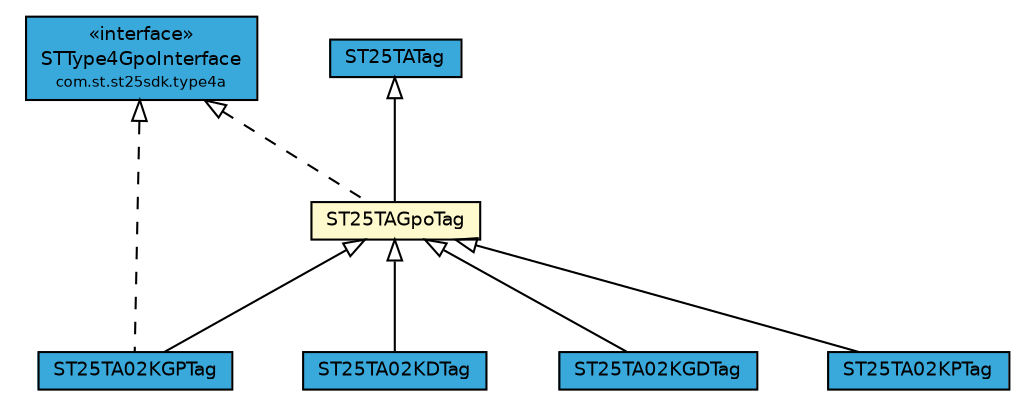 #!/usr/local/bin/dot
#
# Class diagram 
# Generated by UMLGraph version R5_7_2-3-gee82a7 (http://www.umlgraph.org/)
#

digraph G {
	edge [fontname="Helvetica",fontsize=10,labelfontname="Helvetica",labelfontsize=10];
	node [fontname="Helvetica",fontsize=10,shape=plaintext];
	nodesep=0.25;
	ranksep=0.5;
	// com.st.st25sdk.type4a.STType4GpoInterface
	c23527 [label=<<table title="com.st.st25sdk.type4a.STType4GpoInterface" border="0" cellborder="1" cellspacing="0" cellpadding="2" port="p" bgcolor="#39a9dc" href="../STType4GpoInterface.html">
		<tr><td><table border="0" cellspacing="0" cellpadding="1">
<tr><td align="center" balign="center"> &#171;interface&#187; </td></tr>
<tr><td align="center" balign="center"> STType4GpoInterface </td></tr>
<tr><td align="center" balign="center"><font point-size="7.0"> com.st.st25sdk.type4a </font></td></tr>
		</table></td></tr>
		</table>>, URL="../STType4GpoInterface.html", fontname="Helvetica", fontcolor="black", fontsize=9.0];
	// com.st.st25sdk.type4a.st25ta.ST25TA02KDTag
	c23547 [label=<<table title="com.st.st25sdk.type4a.st25ta.ST25TA02KDTag" border="0" cellborder="1" cellspacing="0" cellpadding="2" port="p" bgcolor="#39a9dc" href="./ST25TA02KDTag.html">
		<tr><td><table border="0" cellspacing="0" cellpadding="1">
<tr><td align="center" balign="center"> ST25TA02KDTag </td></tr>
		</table></td></tr>
		</table>>, URL="./ST25TA02KDTag.html", fontname="Helvetica", fontcolor="black", fontsize=9.0];
	// com.st.st25sdk.type4a.st25ta.ST25TATag
	c23550 [label=<<table title="com.st.st25sdk.type4a.st25ta.ST25TATag" border="0" cellborder="1" cellspacing="0" cellpadding="2" port="p" bgcolor="#39a9dc" href="./ST25TATag.html">
		<tr><td><table border="0" cellspacing="0" cellpadding="1">
<tr><td align="center" balign="center"> ST25TATag </td></tr>
		</table></td></tr>
		</table>>, URL="./ST25TATag.html", fontname="Helvetica", fontcolor="black", fontsize=9.0];
	// com.st.st25sdk.type4a.st25ta.ST25TA02KGDTag
	c23552 [label=<<table title="com.st.st25sdk.type4a.st25ta.ST25TA02KGDTag" border="0" cellborder="1" cellspacing="0" cellpadding="2" port="p" bgcolor="#39a9dc" href="./ST25TA02KGDTag.html">
		<tr><td><table border="0" cellspacing="0" cellpadding="1">
<tr><td align="center" balign="center"> ST25TA02KGDTag </td></tr>
		</table></td></tr>
		</table>>, URL="./ST25TA02KGDTag.html", fontname="Helvetica", fontcolor="black", fontsize=9.0];
	// com.st.st25sdk.type4a.st25ta.ST25TA02KPTag
	c23553 [label=<<table title="com.st.st25sdk.type4a.st25ta.ST25TA02KPTag" border="0" cellborder="1" cellspacing="0" cellpadding="2" port="p" bgcolor="#39a9dc" href="./ST25TA02KPTag.html">
		<tr><td><table border="0" cellspacing="0" cellpadding="1">
<tr><td align="center" balign="center"> ST25TA02KPTag </td></tr>
		</table></td></tr>
		</table>>, URL="./ST25TA02KPTag.html", fontname="Helvetica", fontcolor="black", fontsize=9.0];
	// com.st.st25sdk.type4a.st25ta.ST25TA02KGPTag
	c23554 [label=<<table title="com.st.st25sdk.type4a.st25ta.ST25TA02KGPTag" border="0" cellborder="1" cellspacing="0" cellpadding="2" port="p" bgcolor="#39a9dc" href="./ST25TA02KGPTag.html">
		<tr><td><table border="0" cellspacing="0" cellpadding="1">
<tr><td align="center" balign="center"> ST25TA02KGPTag </td></tr>
		</table></td></tr>
		</table>>, URL="./ST25TA02KGPTag.html", fontname="Helvetica", fontcolor="black", fontsize=9.0];
	// com.st.st25sdk.type4a.st25ta.ST25TAGpoTag
	c23557 [label=<<table title="com.st.st25sdk.type4a.st25ta.ST25TAGpoTag" border="0" cellborder="1" cellspacing="0" cellpadding="2" port="p" bgcolor="lemonChiffon" href="./ST25TAGpoTag.html">
		<tr><td><table border="0" cellspacing="0" cellpadding="1">
<tr><td align="center" balign="center"> ST25TAGpoTag </td></tr>
		</table></td></tr>
		</table>>, URL="./ST25TAGpoTag.html", fontname="Helvetica", fontcolor="black", fontsize=9.0];
	//com.st.st25sdk.type4a.st25ta.ST25TA02KDTag extends com.st.st25sdk.type4a.st25ta.ST25TAGpoTag
	c23557:p -> c23547:p [dir=back,arrowtail=empty];
	//com.st.st25sdk.type4a.st25ta.ST25TA02KGDTag extends com.st.st25sdk.type4a.st25ta.ST25TAGpoTag
	c23557:p -> c23552:p [dir=back,arrowtail=empty];
	//com.st.st25sdk.type4a.st25ta.ST25TA02KPTag extends com.st.st25sdk.type4a.st25ta.ST25TAGpoTag
	c23557:p -> c23553:p [dir=back,arrowtail=empty];
	//com.st.st25sdk.type4a.st25ta.ST25TA02KGPTag extends com.st.st25sdk.type4a.st25ta.ST25TAGpoTag
	c23557:p -> c23554:p [dir=back,arrowtail=empty];
	//com.st.st25sdk.type4a.st25ta.ST25TA02KGPTag implements com.st.st25sdk.type4a.STType4GpoInterface
	c23527:p -> c23554:p [dir=back,arrowtail=empty,style=dashed];
	//com.st.st25sdk.type4a.st25ta.ST25TAGpoTag extends com.st.st25sdk.type4a.st25ta.ST25TATag
	c23550:p -> c23557:p [dir=back,arrowtail=empty];
	//com.st.st25sdk.type4a.st25ta.ST25TAGpoTag implements com.st.st25sdk.type4a.STType4GpoInterface
	c23527:p -> c23557:p [dir=back,arrowtail=empty,style=dashed];
}

